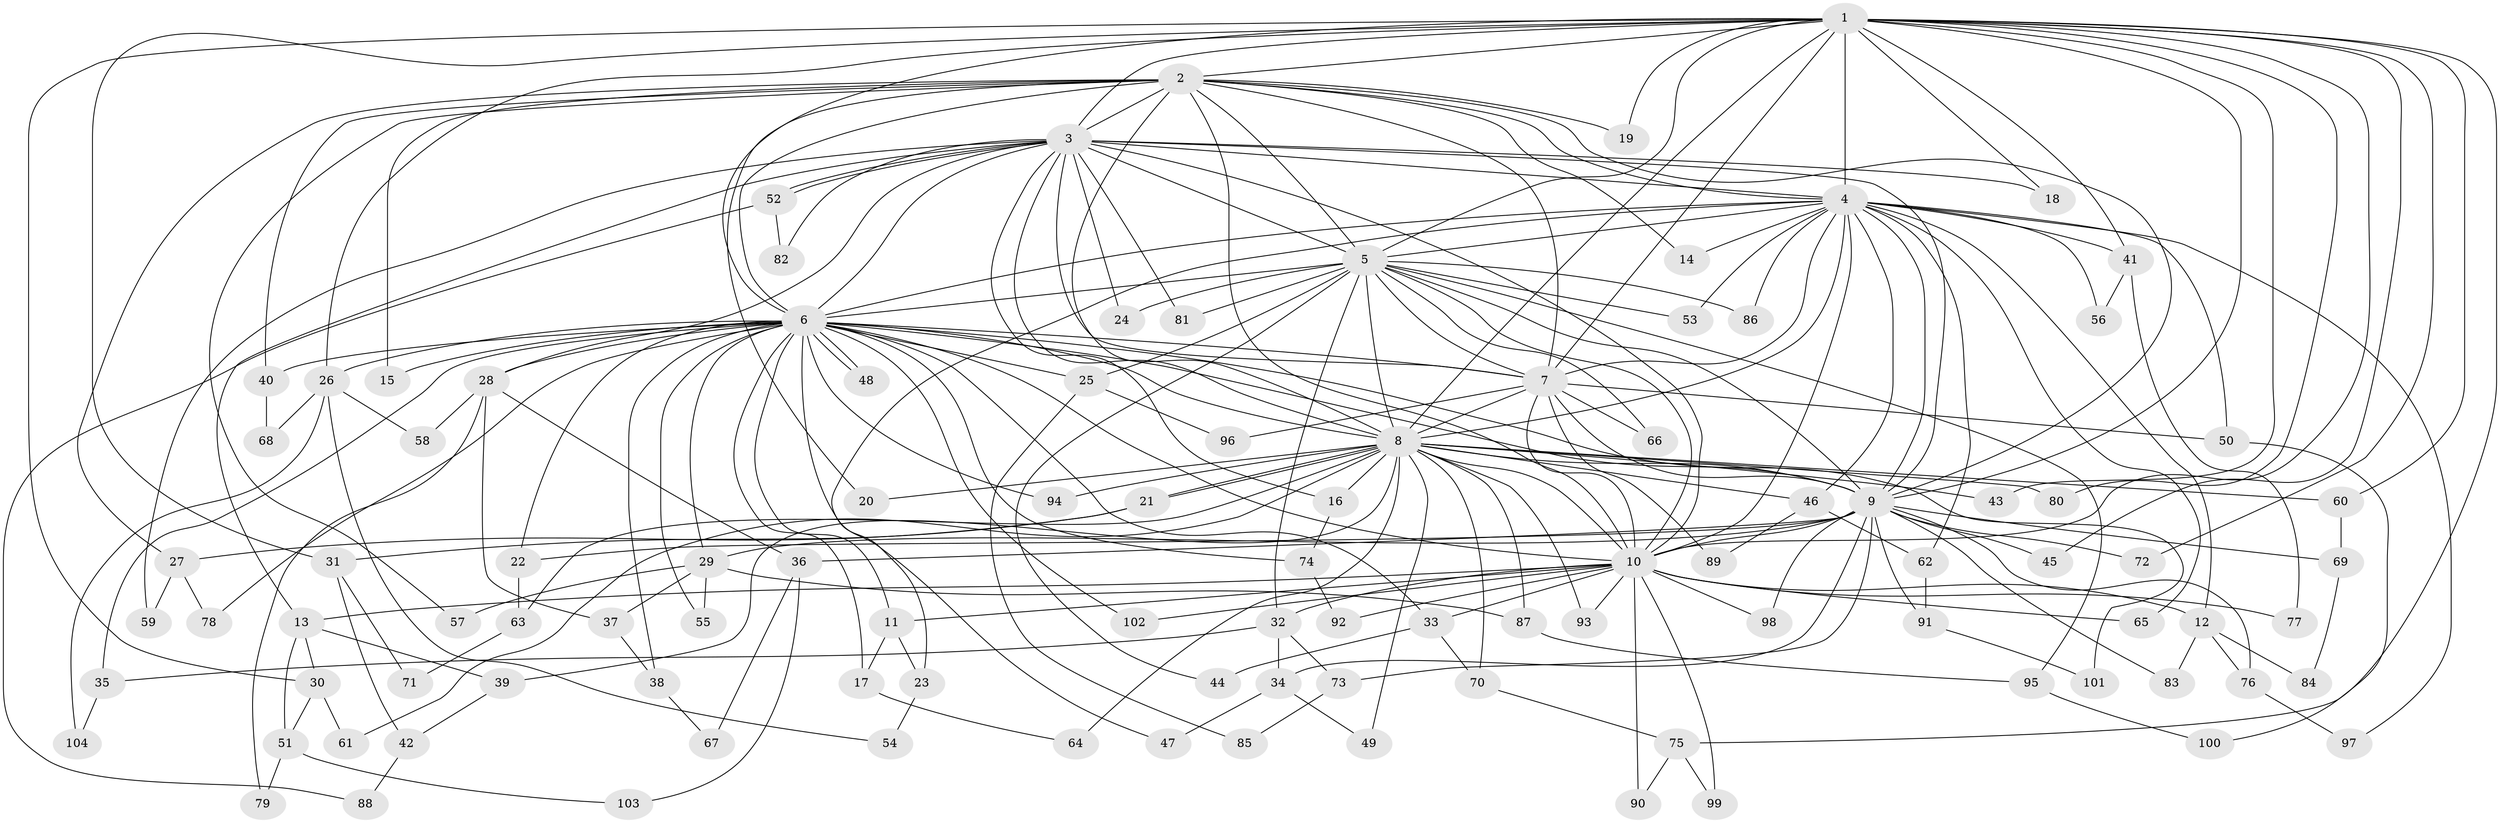 // coarse degree distribution, {18: 0.013888888888888888, 15: 0.013888888888888888, 16: 0.013888888888888888, 19: 0.027777777777777776, 13: 0.013888888888888888, 27: 0.013888888888888888, 12: 0.013888888888888888, 30: 0.013888888888888888, 4: 0.1527777777777778, 5: 0.027777777777777776, 2: 0.4027777777777778, 3: 0.2361111111111111, 6: 0.05555555555555555}
// Generated by graph-tools (version 1.1) at 2025/17/03/04/25 18:17:55]
// undirected, 104 vertices, 233 edges
graph export_dot {
graph [start="1"]
  node [color=gray90,style=filled];
  1;
  2;
  3;
  4;
  5;
  6;
  7;
  8;
  9;
  10;
  11;
  12;
  13;
  14;
  15;
  16;
  17;
  18;
  19;
  20;
  21;
  22;
  23;
  24;
  25;
  26;
  27;
  28;
  29;
  30;
  31;
  32;
  33;
  34;
  35;
  36;
  37;
  38;
  39;
  40;
  41;
  42;
  43;
  44;
  45;
  46;
  47;
  48;
  49;
  50;
  51;
  52;
  53;
  54;
  55;
  56;
  57;
  58;
  59;
  60;
  61;
  62;
  63;
  64;
  65;
  66;
  67;
  68;
  69;
  70;
  71;
  72;
  73;
  74;
  75;
  76;
  77;
  78;
  79;
  80;
  81;
  82;
  83;
  84;
  85;
  86;
  87;
  88;
  89;
  90;
  91;
  92;
  93;
  94;
  95;
  96;
  97;
  98;
  99;
  100;
  101;
  102;
  103;
  104;
  1 -- 2;
  1 -- 3;
  1 -- 4;
  1 -- 5;
  1 -- 6;
  1 -- 7;
  1 -- 8;
  1 -- 9;
  1 -- 10;
  1 -- 18;
  1 -- 19;
  1 -- 26;
  1 -- 30;
  1 -- 31;
  1 -- 41;
  1 -- 43;
  1 -- 45;
  1 -- 60;
  1 -- 72;
  1 -- 75;
  1 -- 80;
  2 -- 3;
  2 -- 4;
  2 -- 5;
  2 -- 6;
  2 -- 7;
  2 -- 8;
  2 -- 9;
  2 -- 10;
  2 -- 14;
  2 -- 15;
  2 -- 19;
  2 -- 20;
  2 -- 27;
  2 -- 40;
  2 -- 57;
  3 -- 4;
  3 -- 5;
  3 -- 6;
  3 -- 7;
  3 -- 8;
  3 -- 9;
  3 -- 10;
  3 -- 13;
  3 -- 16;
  3 -- 18;
  3 -- 24;
  3 -- 28;
  3 -- 52;
  3 -- 52;
  3 -- 59;
  3 -- 81;
  3 -- 82;
  4 -- 5;
  4 -- 6;
  4 -- 7;
  4 -- 8;
  4 -- 9;
  4 -- 10;
  4 -- 12;
  4 -- 14;
  4 -- 23;
  4 -- 41;
  4 -- 46;
  4 -- 50;
  4 -- 53;
  4 -- 56;
  4 -- 62;
  4 -- 65;
  4 -- 86;
  4 -- 97;
  5 -- 6;
  5 -- 7;
  5 -- 8;
  5 -- 9;
  5 -- 10;
  5 -- 24;
  5 -- 25;
  5 -- 32;
  5 -- 44;
  5 -- 53;
  5 -- 66;
  5 -- 81;
  5 -- 86;
  5 -- 95;
  6 -- 7;
  6 -- 8;
  6 -- 9;
  6 -- 10;
  6 -- 11;
  6 -- 15;
  6 -- 17;
  6 -- 22;
  6 -- 25;
  6 -- 26;
  6 -- 28;
  6 -- 29;
  6 -- 33;
  6 -- 35;
  6 -- 38;
  6 -- 40;
  6 -- 47;
  6 -- 48;
  6 -- 48;
  6 -- 55;
  6 -- 74;
  6 -- 78;
  6 -- 94;
  6 -- 101;
  6 -- 102;
  7 -- 8;
  7 -- 9;
  7 -- 10;
  7 -- 50;
  7 -- 66;
  7 -- 89;
  7 -- 96;
  8 -- 9;
  8 -- 10;
  8 -- 16;
  8 -- 20;
  8 -- 21;
  8 -- 21;
  8 -- 39;
  8 -- 43;
  8 -- 46;
  8 -- 49;
  8 -- 60;
  8 -- 61;
  8 -- 63;
  8 -- 64;
  8 -- 70;
  8 -- 80;
  8 -- 87;
  8 -- 93;
  8 -- 94;
  9 -- 10;
  9 -- 22;
  9 -- 29;
  9 -- 34;
  9 -- 36;
  9 -- 45;
  9 -- 69;
  9 -- 72;
  9 -- 73;
  9 -- 76;
  9 -- 83;
  9 -- 91;
  9 -- 98;
  10 -- 11;
  10 -- 12;
  10 -- 13;
  10 -- 32;
  10 -- 33;
  10 -- 65;
  10 -- 77;
  10 -- 90;
  10 -- 92;
  10 -- 93;
  10 -- 98;
  10 -- 99;
  10 -- 102;
  11 -- 17;
  11 -- 23;
  12 -- 76;
  12 -- 83;
  12 -- 84;
  13 -- 30;
  13 -- 39;
  13 -- 51;
  16 -- 74;
  17 -- 64;
  21 -- 27;
  21 -- 31;
  22 -- 63;
  23 -- 54;
  25 -- 85;
  25 -- 96;
  26 -- 54;
  26 -- 58;
  26 -- 68;
  26 -- 104;
  27 -- 59;
  27 -- 78;
  28 -- 36;
  28 -- 37;
  28 -- 58;
  28 -- 79;
  29 -- 37;
  29 -- 55;
  29 -- 57;
  29 -- 87;
  30 -- 51;
  30 -- 61;
  31 -- 42;
  31 -- 71;
  32 -- 34;
  32 -- 35;
  32 -- 73;
  33 -- 44;
  33 -- 70;
  34 -- 47;
  34 -- 49;
  35 -- 104;
  36 -- 67;
  36 -- 103;
  37 -- 38;
  38 -- 67;
  39 -- 42;
  40 -- 68;
  41 -- 56;
  41 -- 77;
  42 -- 88;
  46 -- 62;
  46 -- 89;
  50 -- 100;
  51 -- 79;
  51 -- 103;
  52 -- 82;
  52 -- 88;
  60 -- 69;
  62 -- 91;
  63 -- 71;
  69 -- 84;
  70 -- 75;
  73 -- 85;
  74 -- 92;
  75 -- 90;
  75 -- 99;
  76 -- 97;
  87 -- 95;
  91 -- 101;
  95 -- 100;
}
